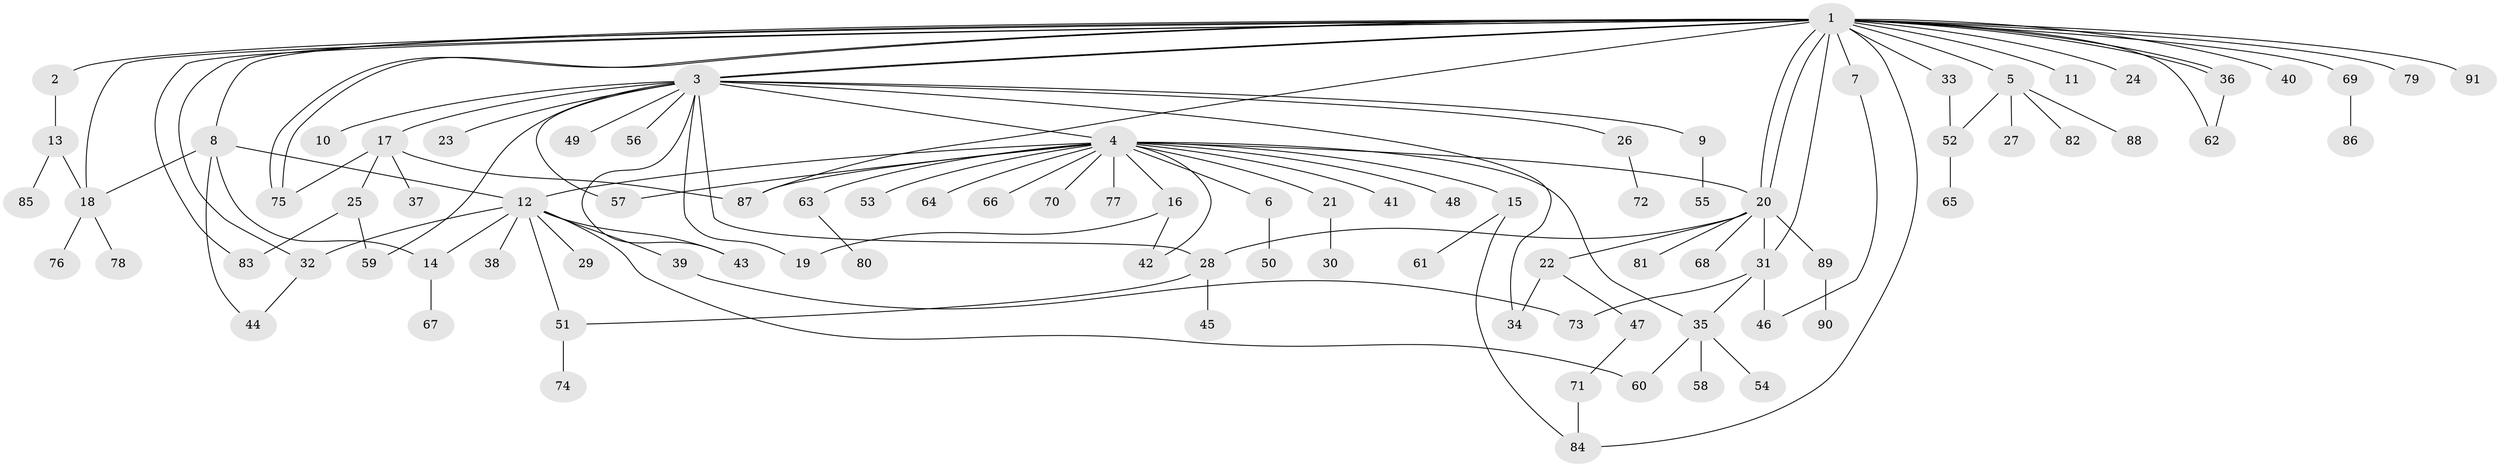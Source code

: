 // coarse degree distribution, {11: 0.05405405405405406, 3: 0.24324324324324326, 10: 0.02702702702702703, 1: 0.2972972972972973, 4: 0.10810810810810811, 7: 0.05405405405405406, 2: 0.21621621621621623}
// Generated by graph-tools (version 1.1) at 2025/50/03/04/25 22:50:23]
// undirected, 91 vertices, 122 edges
graph export_dot {
  node [color=gray90,style=filled];
  1;
  2;
  3;
  4;
  5;
  6;
  7;
  8;
  9;
  10;
  11;
  12;
  13;
  14;
  15;
  16;
  17;
  18;
  19;
  20;
  21;
  22;
  23;
  24;
  25;
  26;
  27;
  28;
  29;
  30;
  31;
  32;
  33;
  34;
  35;
  36;
  37;
  38;
  39;
  40;
  41;
  42;
  43;
  44;
  45;
  46;
  47;
  48;
  49;
  50;
  51;
  52;
  53;
  54;
  55;
  56;
  57;
  58;
  59;
  60;
  61;
  62;
  63;
  64;
  65;
  66;
  67;
  68;
  69;
  70;
  71;
  72;
  73;
  74;
  75;
  76;
  77;
  78;
  79;
  80;
  81;
  82;
  83;
  84;
  85;
  86;
  87;
  88;
  89;
  90;
  91;
  1 -- 2;
  1 -- 3;
  1 -- 3;
  1 -- 5;
  1 -- 7;
  1 -- 8;
  1 -- 11;
  1 -- 18;
  1 -- 20;
  1 -- 20;
  1 -- 24;
  1 -- 31;
  1 -- 32;
  1 -- 33;
  1 -- 36;
  1 -- 36;
  1 -- 40;
  1 -- 62;
  1 -- 69;
  1 -- 75;
  1 -- 75;
  1 -- 79;
  1 -- 83;
  1 -- 84;
  1 -- 87;
  1 -- 91;
  2 -- 13;
  3 -- 4;
  3 -- 9;
  3 -- 10;
  3 -- 17;
  3 -- 19;
  3 -- 23;
  3 -- 26;
  3 -- 28;
  3 -- 34;
  3 -- 43;
  3 -- 49;
  3 -- 56;
  3 -- 57;
  3 -- 59;
  4 -- 6;
  4 -- 12;
  4 -- 15;
  4 -- 16;
  4 -- 20;
  4 -- 21;
  4 -- 35;
  4 -- 41;
  4 -- 42;
  4 -- 48;
  4 -- 53;
  4 -- 57;
  4 -- 63;
  4 -- 64;
  4 -- 66;
  4 -- 70;
  4 -- 77;
  4 -- 87;
  5 -- 27;
  5 -- 52;
  5 -- 82;
  5 -- 88;
  6 -- 50;
  7 -- 46;
  8 -- 12;
  8 -- 14;
  8 -- 18;
  8 -- 44;
  9 -- 55;
  12 -- 14;
  12 -- 29;
  12 -- 32;
  12 -- 38;
  12 -- 39;
  12 -- 43;
  12 -- 51;
  12 -- 60;
  13 -- 18;
  13 -- 85;
  14 -- 67;
  15 -- 61;
  15 -- 84;
  16 -- 19;
  16 -- 42;
  17 -- 25;
  17 -- 37;
  17 -- 75;
  17 -- 87;
  18 -- 76;
  18 -- 78;
  20 -- 22;
  20 -- 28;
  20 -- 31;
  20 -- 68;
  20 -- 81;
  20 -- 89;
  21 -- 30;
  22 -- 34;
  22 -- 47;
  25 -- 59;
  25 -- 83;
  26 -- 72;
  28 -- 45;
  28 -- 51;
  31 -- 35;
  31 -- 46;
  31 -- 73;
  32 -- 44;
  33 -- 52;
  35 -- 54;
  35 -- 58;
  35 -- 60;
  36 -- 62;
  39 -- 73;
  47 -- 71;
  51 -- 74;
  52 -- 65;
  63 -- 80;
  69 -- 86;
  71 -- 84;
  89 -- 90;
}
